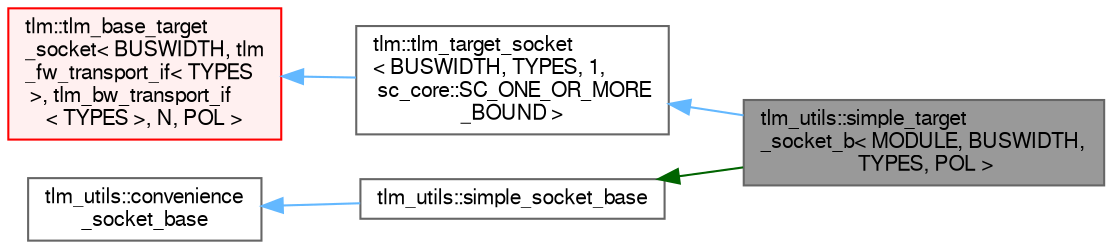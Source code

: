digraph "tlm_utils::simple_target_socket_b&lt; MODULE, BUSWIDTH, TYPES, POL &gt;"
{
 // LATEX_PDF_SIZE
  bgcolor="transparent";
  edge [fontname=FreeSans,fontsize=10,labelfontname=FreeSans,labelfontsize=10];
  node [fontname=FreeSans,fontsize=10,shape=box,height=0.2,width=0.4];
  rankdir="LR";
  Node1 [id="Node000001",label="tlm_utils::simple_target\l_socket_b\< MODULE, BUSWIDTH,\l TYPES, POL \>",height=0.2,width=0.4,color="gray40", fillcolor="grey60", style="filled", fontcolor="black",tooltip=" "];
  Node2 -> Node1 [id="edge1_Node000001_Node000002",dir="back",color="steelblue1",style="solid",tooltip=" "];
  Node2 [id="Node000002",label="tlm::tlm_target_socket\l\< BUSWIDTH, TYPES, 1,\l sc_core::SC_ONE_OR_MORE\l_BOUND \>",height=0.2,width=0.4,color="gray40", fillcolor="white", style="filled",URL="$a01261.html",tooltip=" "];
  Node3 -> Node2 [id="edge2_Node000002_Node000003",dir="back",color="steelblue1",style="solid",tooltip=" "];
  Node3 [id="Node000003",label="tlm::tlm_base_target\l_socket\< BUSWIDTH, tlm\l_fw_transport_if\< TYPES\l \>, tlm_bw_transport_if\l\< TYPES \>, N, POL \>",height=0.2,width=0.4,color="red", fillcolor="#FFF0F0", style="filled",URL="$a01249.html",tooltip=" "];
  Node7 -> Node1 [id="edge3_Node000001_Node000007",dir="back",color="darkgreen",style="solid",tooltip=" "];
  Node7 [id="Node000007",label="tlm_utils::simple_socket_base",height=0.2,width=0.4,color="gray40", fillcolor="white", style="filled",URL="$a01269.html",tooltip=" "];
  Node8 -> Node7 [id="edge4_Node000007_Node000008",dir="back",color="steelblue1",style="solid",tooltip=" "];
  Node8 [id="Node000008",label="tlm_utils::convenience\l_socket_base",height=0.2,width=0.4,color="gray40", fillcolor="white", style="filled",URL="$a01265.html",tooltip=" "];
}
